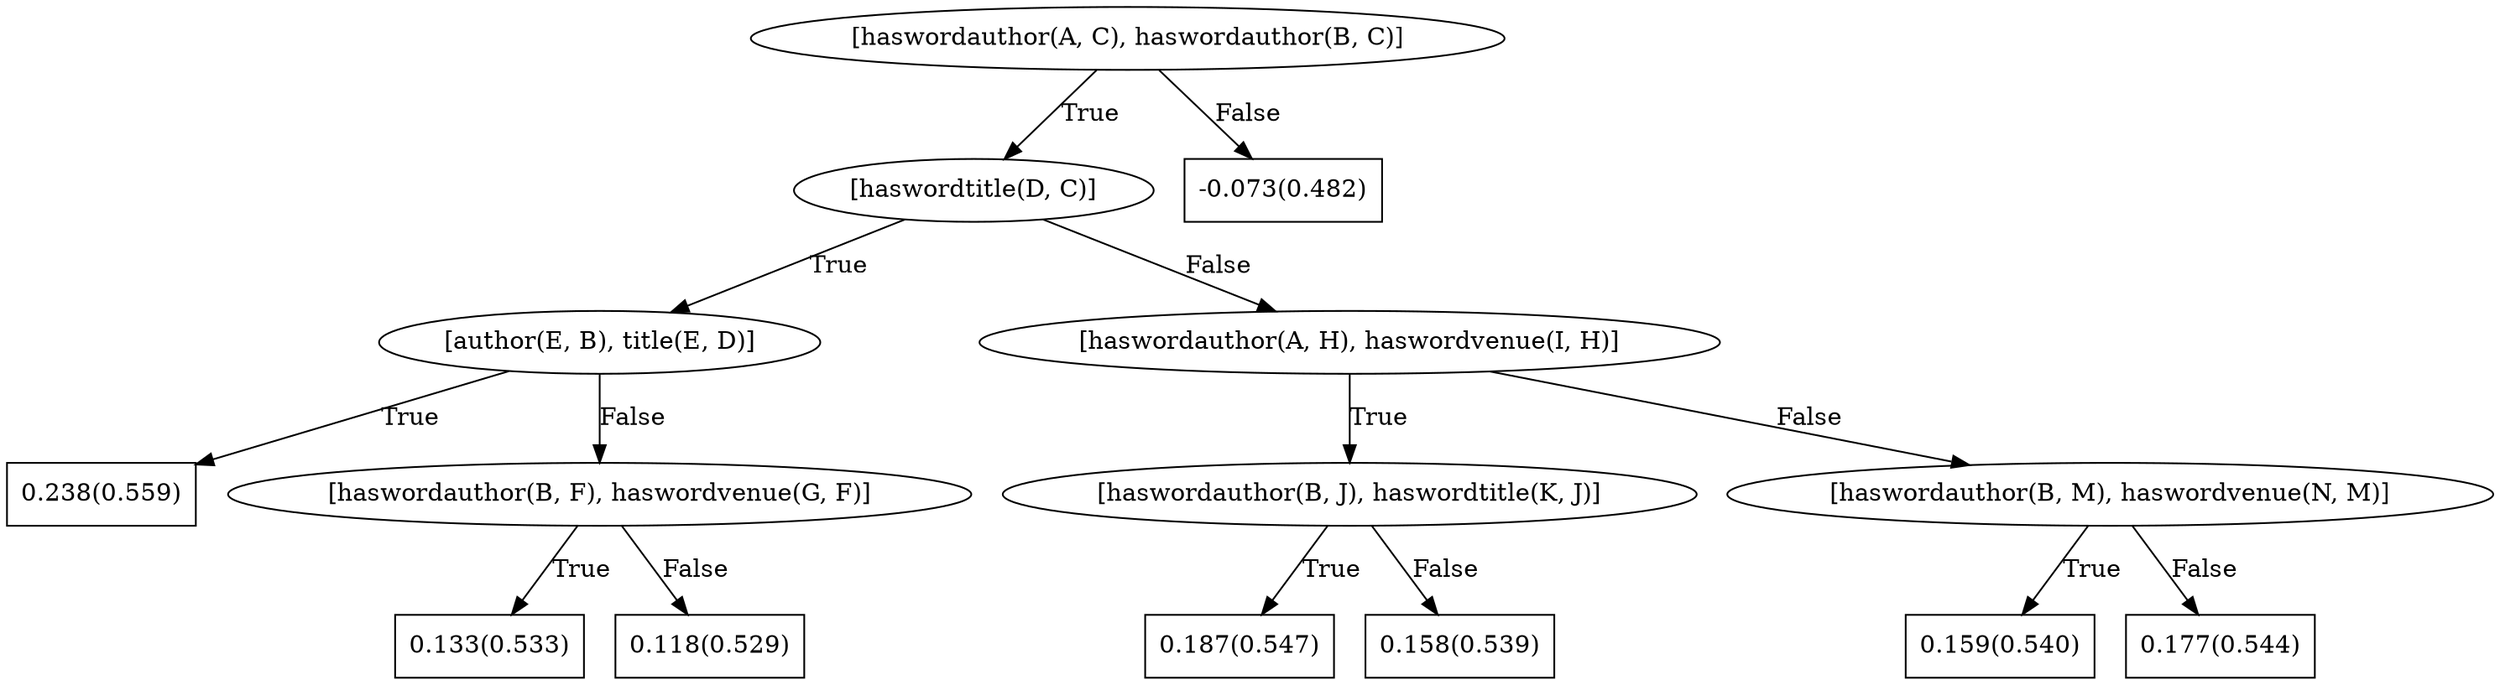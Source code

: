 digraph G{ 
1[label = "[haswordauthor(A, C), haswordauthor(B, C)]"];
1 -> 2[label="True"];
1 -> 3[label="False"];
2[label = "[haswordtitle(D, C)]"];
2 -> 4[label="True"];
2 -> 5[label="False"];
4[label = "[author(E, B), title(E, D)]"];
4 -> 6[label="True"];
4 -> 7[label="False"];
6[shape = box,label = "0.238(0.559)"];
7[label = "[haswordauthor(B, F), haswordvenue(G, F)]"];
7 -> 8[label="True"];
7 -> 9[label="False"];
8[shape = box,label = "0.133(0.533)"];
9[shape = box,label = "0.118(0.529)"];
5[label = "[haswordauthor(A, H), haswordvenue(I, H)]"];
5 -> 10[label="True"];
5 -> 11[label="False"];
10[label = "[haswordauthor(B, J), haswordtitle(K, J)]"];
10 -> 12[label="True"];
10 -> 13[label="False"];
12[shape = box,label = "0.187(0.547)"];
13[shape = box,label = "0.158(0.539)"];
11[label = "[haswordauthor(B, M), haswordvenue(N, M)]"];
11 -> 14[label="True"];
11 -> 15[label="False"];
14[shape = box,label = "0.159(0.540)"];
15[shape = box,label = "0.177(0.544)"];
3[shape = box,label = "-0.073(0.482)"];
}
